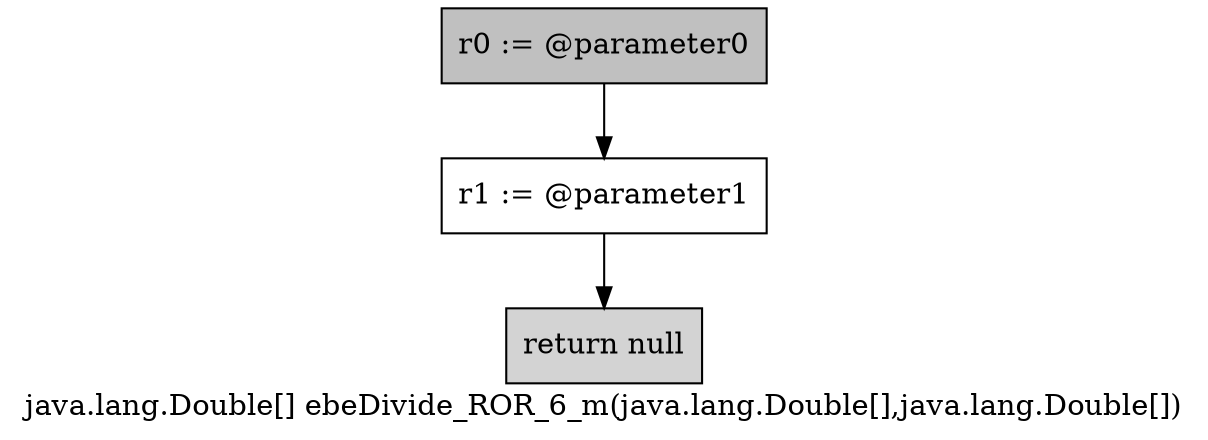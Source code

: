 digraph "java.lang.Double[] ebeDivide_ROR_6_m(java.lang.Double[],java.lang.Double[])" {
    label="java.lang.Double[] ebeDivide_ROR_6_m(java.lang.Double[],java.lang.Double[])";
    node [shape=box];
    "0" [style=filled,fillcolor=gray,label="r0 := @parameter0",];
    "1" [label="r1 := @parameter1",];
    "0"->"1";
    "2" [style=filled,fillcolor=lightgray,label="return null",];
    "1"->"2";
}
